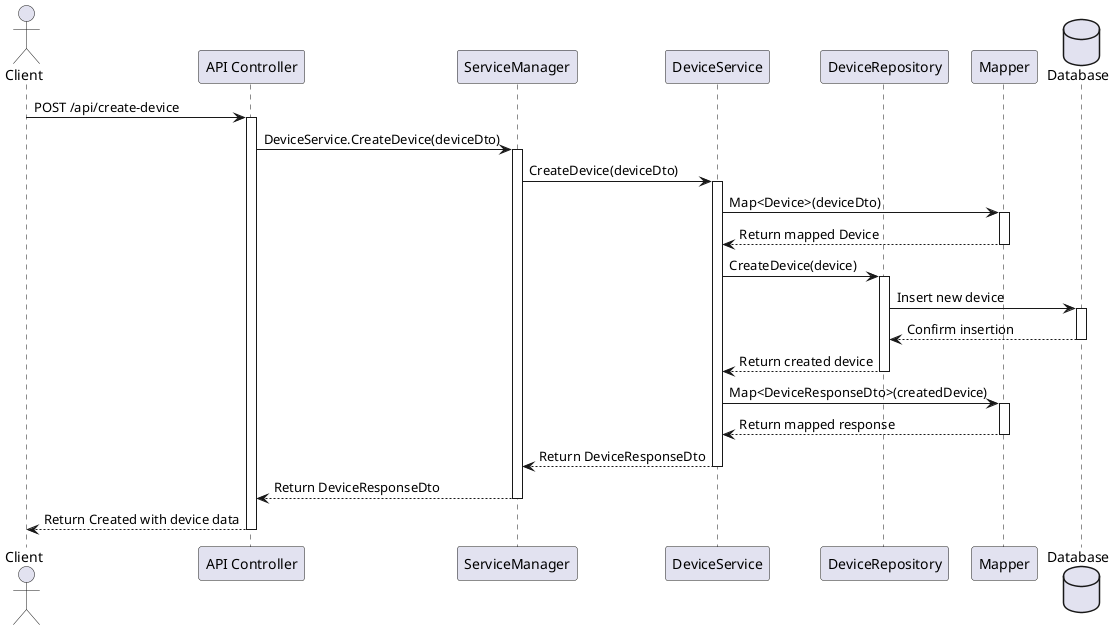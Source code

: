 @startuml
actor Client
participant "API Controller" as Controller
participant "ServiceManager" as ServiceManager
participant "DeviceService" as DeviceService
participant "DeviceRepository" as DeviceRepository
participant "Mapper" as Mapper
database "Database" as DB

Client -> Controller : POST /api/create-device
activate Controller

Controller -> ServiceManager : DeviceService.CreateDevice(deviceDto)
activate ServiceManager

ServiceManager -> DeviceService : CreateDevice(deviceDto)
activate DeviceService

DeviceService -> Mapper : Map<Device>(deviceDto)
activate Mapper
Mapper --> DeviceService : Return mapped Device
deactivate Mapper

DeviceService -> DeviceRepository : CreateDevice(device)
activate DeviceRepository

DeviceRepository -> DB : Insert new device
activate DB
DB --> DeviceRepository : Confirm insertion
deactivate DB

DeviceRepository --> DeviceService : Return created device
deactivate DeviceRepository

DeviceService -> Mapper : Map<DeviceResponseDto>(createdDevice)
activate Mapper
Mapper --> DeviceService : Return mapped response
deactivate Mapper

DeviceService --> ServiceManager : Return DeviceResponseDto
deactivate DeviceService

ServiceManager --> Controller : Return DeviceResponseDto
deactivate ServiceManager

Controller --> Client : Return Created with device data
deactivate Controller
@enduml